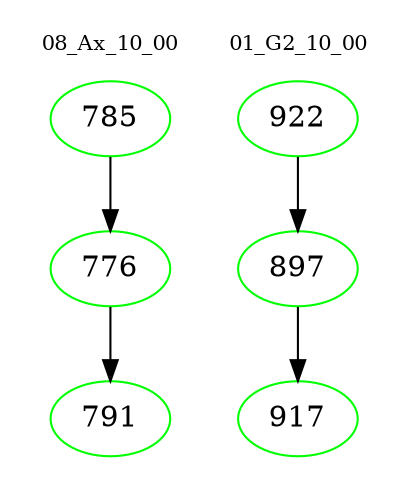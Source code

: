 digraph{
subgraph cluster_0 {
color = white
label = "08_Ax_10_00";
fontsize=10;
T0_785 [label="785", color="green"]
T0_785 -> T0_776 [color="black"]
T0_776 [label="776", color="green"]
T0_776 -> T0_791 [color="black"]
T0_791 [label="791", color="green"]
}
subgraph cluster_1 {
color = white
label = "01_G2_10_00";
fontsize=10;
T1_922 [label="922", color="green"]
T1_922 -> T1_897 [color="black"]
T1_897 [label="897", color="green"]
T1_897 -> T1_917 [color="black"]
T1_917 [label="917", color="green"]
}
}
